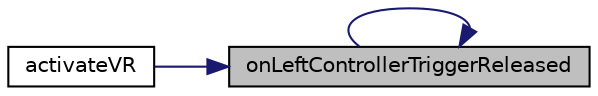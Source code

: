 digraph "onLeftControllerTriggerReleased"
{
 // LATEX_PDF_SIZE
  bgcolor="transparent";
  edge [fontname="Helvetica",fontsize="10",labelfontname="Helvetica",labelfontsize="10"];
  node [fontname="Helvetica",fontsize="10",shape=record];
  rankdir="RL";
  Node1 [label="onLeftControllerTriggerReleased",height=0.2,width=0.4,color="black", fillcolor="grey75", style="filled", fontcolor="black",tooltip=" "];
  Node1 -> Node2 [dir="back",color="midnightblue",fontsize="10",style="solid",fontname="Helvetica"];
  Node2 [label="activateVR",height=0.2,width=0.4,color="black",URL="$class_p_r_i_s_m_1_1_straight_needle_insertion_logic.html#a53c7bee063b281d3ec4fb01c872c0813",tooltip=" "];
  Node1 -> Node1 [dir="back",color="midnightblue",fontsize="10",style="solid",fontname="Helvetica"];
}
